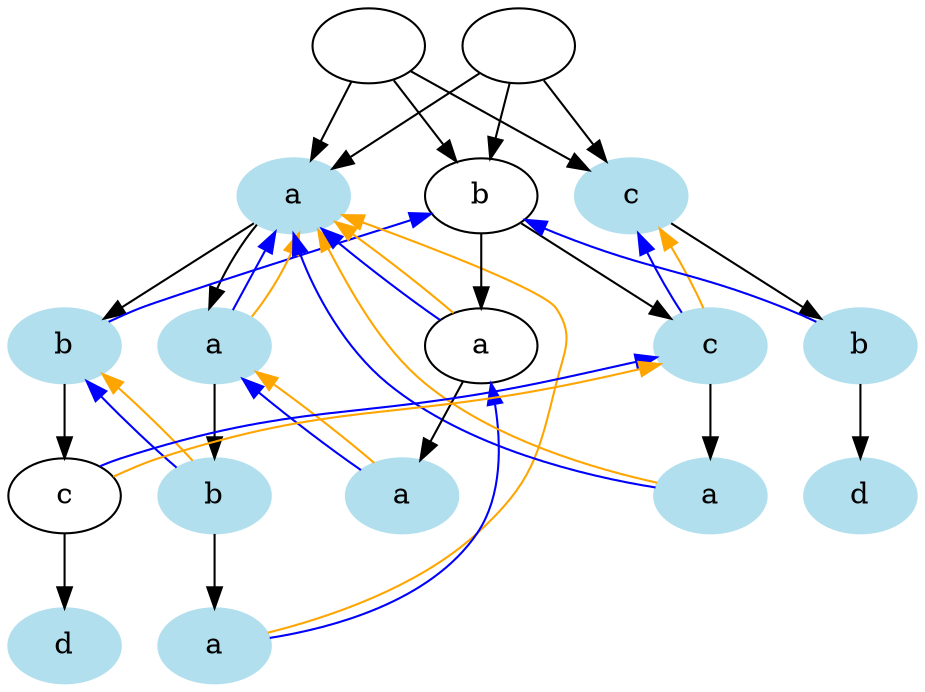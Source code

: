 digraph {
	root [label=""]
	a [label=a color=lightblue2 style=filled]
	root -> a
	a [label=a]
	"" -> a
	ab [label=b color=lightblue2 style=filled]
	a -> ab
	a [label=a]
	aa [label=a]
	a -> aa
	aab [label=b color=lightblue2 style=filled]
	aa -> aab
	a [label=a]
	aa [label=a]
	aab [label=b]
	aaba [label=a color=lightblue2 style=filled]
	aab -> aaba
	b [label=b]
	root -> b
	bc [label=c color=lightblue2 style=filled]
	b -> bc
	b [label=b]
	"" -> b
	bc [label=c]
	bca [label=a color=lightblue2 style=filled]
	bc -> bca
	b [label=b]
	ba [label=a]
	b -> ba
	baa [label=a color=lightblue2 style=filled]
	ba -> baa
	a [label=a]
	aa [label=a color=lightblue2 style=filled]
	a [label=a]
	ab [label=b]
	abc [label=c]
	ab -> abc
	abcd [label=d color=lightblue2 style=filled]
	abc -> abcd
	c [label=c color=lightblue2 style=filled]
	root -> c
	c [label=c]
	"" -> c
	cb [label=b color=lightblue2 style=filled]
	c -> cb
	c [label=c]
	cb [label=b]
	cbd [label=d color=lightblue2 style=filled]
	cb -> cbd
	aa -> a [color=blue constraint=false]
	aab -> ab [color=blue constraint=false]
	ab -> b [color=blue constraint=false]
	abc -> bc [color=blue constraint=false]
	bc -> c [color=blue constraint=false]
	ba -> a [color=blue constraint=false]
	baa -> aa [color=blue constraint=false]
	bca -> a [color=blue constraint=false]
	cb -> b [color=blue constraint=false]
	aaba -> ba [color=blue constraint=false]
	aa -> a [color=orange constraint=false]
	aab -> ab [color=orange constraint=false]
	abc -> bc [color=orange constraint=false]
	baa -> aa [color=orange constraint=false]
	bc -> c [color=orange constraint=false]
	bca -> a [color=orange constraint=false]
	ba -> a [color=orange constraint=false]
	aaba -> a [color=orange constraint=false]
}
